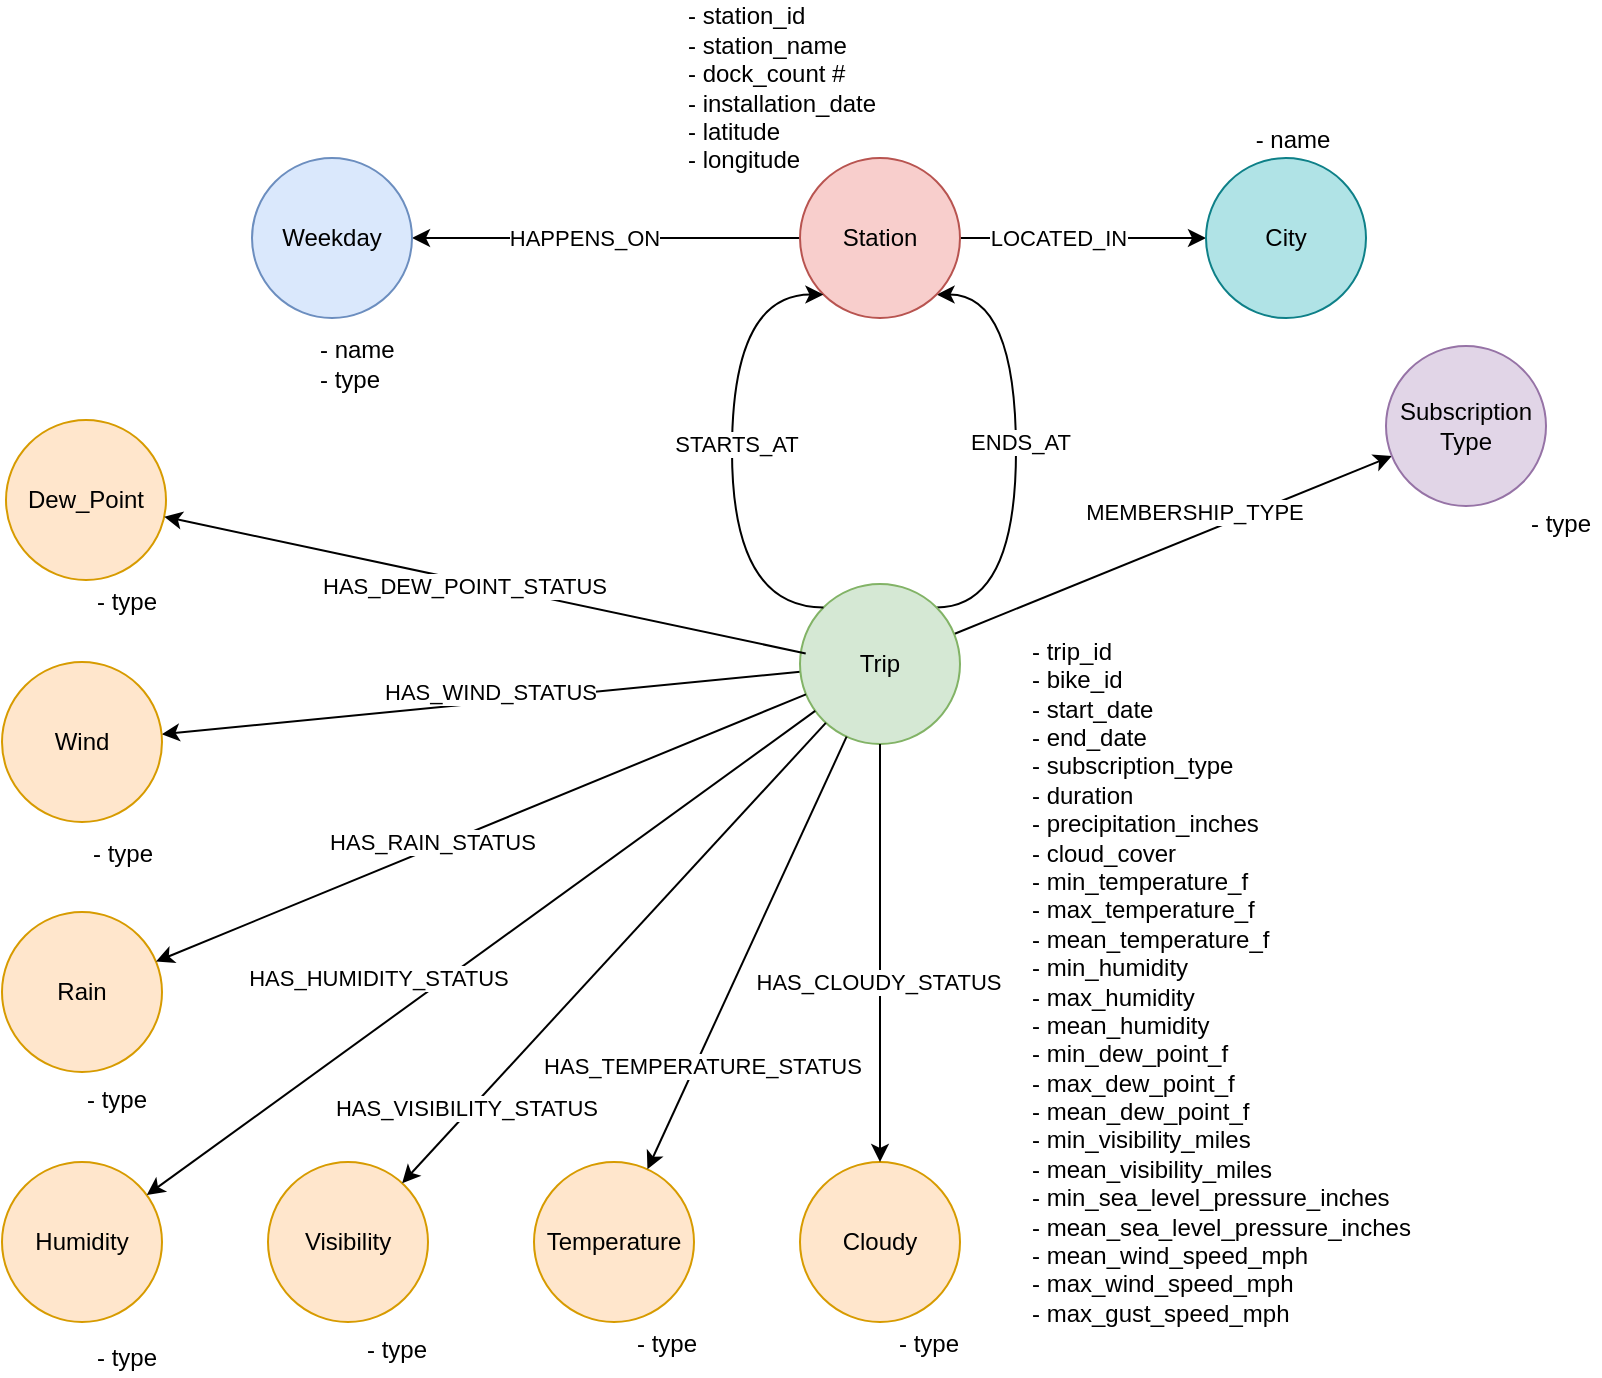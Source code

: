 <mxfile version="14.8.4" type="device" pages="4"><diagram id="IJZCahD86_1TcLqWCrEi" name="SF_Trip_Graph"><mxGraphModel dx="1422" dy="834" grid="0" gridSize="10" guides="1" tooltips="1" connect="1" arrows="1" fold="1" page="1" pageScale="1" pageWidth="1200" pageHeight="1920" math="0" shadow="0"><root><mxCell id="0"/><mxCell id="1" parent="0"/><mxCell id="RBRvoY5pQvg8rI7mHX9X-17" value="" style="edgeStyle=orthogonalEdgeStyle;rounded=0;orthogonalLoop=1;jettySize=auto;html=1;startArrow=none;startFill=0;endArrow=classic;endFill=1;curved=1;exitX=1;exitY=0;exitDx=0;exitDy=0;entryX=1;entryY=1;entryDx=0;entryDy=0;" parent="1" source="RBRvoY5pQvg8rI7mHX9X-10" target="RBRvoY5pQvg8rI7mHX9X-16" edge="1"><mxGeometry relative="1" as="geometry"><Array as="points"><mxPoint x="650" y="626"/><mxPoint x="650" y="469"/></Array></mxGeometry></mxCell><mxCell id="SVPr6D07vYZUoJaBWF7w-2" value="ENDS_AT" style="edgeLabel;html=1;align=center;verticalAlign=middle;resizable=0;points=[];" parent="RBRvoY5pQvg8rI7mHX9X-17" vertex="1" connectable="0"><mxGeometry x="-0.189" y="2" relative="1" as="geometry"><mxPoint x="4" y="-27" as="offset"/></mxGeometry></mxCell><mxCell id="RBRvoY5pQvg8rI7mHX9X-26" value="" style="edgeStyle=none;rounded=0;orthogonalLoop=1;jettySize=auto;html=1;startArrow=none;startFill=0;endArrow=classic;endFill=1;" parent="1" source="RBRvoY5pQvg8rI7mHX9X-10" target="RBRvoY5pQvg8rI7mHX9X-24" edge="1"><mxGeometry relative="1" as="geometry"><mxPoint x="491" y="750" as="sourcePoint"/></mxGeometry></mxCell><mxCell id="N5DGluroLECF6xUSNelx-9" value="HAS_WIND_STATUS" style="edgeLabel;html=1;align=center;verticalAlign=middle;resizable=0;points=[];" parent="RBRvoY5pQvg8rI7mHX9X-26" vertex="1" connectable="0"><mxGeometry x="-0.368" relative="1" as="geometry"><mxPoint x="-54" as="offset"/></mxGeometry></mxCell><mxCell id="RBRvoY5pQvg8rI7mHX9X-28" value="" style="edgeStyle=none;rounded=0;orthogonalLoop=1;jettySize=auto;html=1;startArrow=none;startFill=0;endArrow=classic;endFill=1;" parent="1" source="RBRvoY5pQvg8rI7mHX9X-10" target="RBRvoY5pQvg8rI7mHX9X-27" edge="1"><mxGeometry relative="1" as="geometry"/></mxCell><mxCell id="N5DGluroLECF6xUSNelx-10" value="MEMBERSHIP_TYPE" style="edgeLabel;html=1;align=center;verticalAlign=middle;resizable=0;points=[];" parent="RBRvoY5pQvg8rI7mHX9X-28" vertex="1" connectable="0"><mxGeometry x="0.384" relative="1" as="geometry"><mxPoint x="-32" as="offset"/></mxGeometry></mxCell><mxCell id="RBRvoY5pQvg8rI7mHX9X-10" value="Trip" style="ellipse;whiteSpace=wrap;html=1;aspect=fixed;fillColor=#d5e8d4;strokeColor=#82b366;" parent="1" vertex="1"><mxGeometry x="542" y="614" width="80" height="80" as="geometry"/></mxCell><mxCell id="PJ_rDyD9YnhAoGuoCWmx-2" value="" style="edgeStyle=orthogonalEdgeStyle;rounded=0;orthogonalLoop=1;jettySize=auto;html=1;" parent="1" source="RBRvoY5pQvg8rI7mHX9X-16" target="PJ_rDyD9YnhAoGuoCWmx-1" edge="1"><mxGeometry relative="1" as="geometry"/></mxCell><mxCell id="0Bquv9mE6RrZ8EWG7aKa-1" value="HAPPENS_ON" style="edgeLabel;html=1;align=center;verticalAlign=middle;resizable=0;points=[];" parent="PJ_rDyD9YnhAoGuoCWmx-2" vertex="1" connectable="0"><mxGeometry x="0.113" relative="1" as="geometry"><mxPoint as="offset"/></mxGeometry></mxCell><mxCell id="0Bquv9mE6RrZ8EWG7aKa-3" value="" style="rounded=0;orthogonalLoop=1;jettySize=auto;html=1;" parent="1" source="RBRvoY5pQvg8rI7mHX9X-16" target="0Bquv9mE6RrZ8EWG7aKa-2" edge="1"><mxGeometry relative="1" as="geometry"/></mxCell><mxCell id="TG6NdHGy4dKJrkKOWGwl-1" value="LOCATED_IN" style="edgeLabel;html=1;align=center;verticalAlign=middle;resizable=0;points=[];" vertex="1" connectable="0" parent="0Bquv9mE6RrZ8EWG7aKa-3"><mxGeometry x="-0.562" y="-2" relative="1" as="geometry"><mxPoint x="22" y="-2" as="offset"/></mxGeometry></mxCell><mxCell id="RBRvoY5pQvg8rI7mHX9X-16" value="Station" style="ellipse;whiteSpace=wrap;html=1;aspect=fixed;fillColor=#f8cecc;strokeColor=#b85450;" parent="1" vertex="1"><mxGeometry x="542" y="401" width="80" height="80" as="geometry"/></mxCell><mxCell id="RBRvoY5pQvg8rI7mHX9X-24" value="Wind" style="ellipse;whiteSpace=wrap;html=1;aspect=fixed;fillColor=#ffe6cc;strokeColor=#d79b00;" parent="1" vertex="1"><mxGeometry x="143" y="653" width="80" height="80" as="geometry"/></mxCell><mxCell id="RBRvoY5pQvg8rI7mHX9X-27" value="Subscription&lt;br&gt;Type" style="ellipse;whiteSpace=wrap;html=1;aspect=fixed;fillColor=#e1d5e7;strokeColor=#9673a6;" parent="1" vertex="1"><mxGeometry x="835" y="495" width="80" height="80" as="geometry"/></mxCell><mxCell id="RBRvoY5pQvg8rI7mHX9X-29" value="&lt;div&gt;- trip_id&lt;/div&gt;&lt;div&gt;- bike_id&lt;/div&gt;&lt;div&gt;- start_date&lt;br&gt;&lt;/div&gt;&lt;div&gt;- end_date&lt;/div&gt;&lt;div&gt;- subscription_type&lt;/div&gt;&lt;div&gt;- duration&lt;/div&gt;&lt;div&gt;- precipitation_inches&lt;/div&gt;&lt;div&gt;- cloud_cover&lt;/div&gt;- min_temperature_f&lt;div&gt;- max_temperature_f&lt;/div&gt;&lt;div&gt;- mean_temperature_f&lt;/div&gt;&lt;div&gt;&lt;span&gt;- min_humidity&lt;/span&gt;&lt;/div&gt;&lt;div&gt;- max_humidity&lt;span&gt;&lt;br&gt;&lt;/span&gt;&lt;/div&gt;&lt;div&gt;- mean_humidity&lt;br&gt;&lt;/div&gt;&lt;div&gt;- min_dew_point_f&lt;/div&gt;&lt;div&gt;- max_dew_point_f&lt;br&gt;&lt;/div&gt;&lt;div&gt;- mean_dew_point_f&lt;/div&gt;- min_visibility_miles&lt;div&gt;&lt;span&gt;- mean_visibility_miles&lt;/span&gt;&lt;/div&gt;&lt;div&gt;&lt;div&gt;- min_sea_level_pressure_inches&lt;br&gt;&lt;/div&gt;&lt;div&gt;- mean_sea_level_pressure_inches&lt;/div&gt;&lt;/div&gt;&lt;div&gt;&lt;div&gt;- mean_wind_speed_mph&lt;/div&gt;&lt;div&gt;- max_wind_speed_mph&lt;/div&gt;&lt;div&gt;- max_gust_speed_mph&lt;/div&gt;&lt;/div&gt;" style="text;html=1;align=left;verticalAlign=middle;resizable=0;points=[];autosize=1;strokeColor=none;" parent="1" vertex="1"><mxGeometry x="656" y="643" width="199" height="340" as="geometry"/></mxCell><mxCell id="N5DGluroLECF6xUSNelx-16" value="- station_id&lt;br&gt;- station_name&lt;br&gt;- dock_count #&lt;br&gt;&lt;div&gt;&lt;span&gt;- installation_date&lt;/span&gt;&lt;/div&gt;&lt;div&gt;&lt;span&gt;- latitude&lt;/span&gt;&lt;/div&gt;&lt;div&gt;&lt;span&gt;- longitude&lt;/span&gt;&lt;/div&gt;" style="text;html=1;align=left;verticalAlign=middle;resizable=0;points=[];autosize=1;strokeColor=none;" parent="1" vertex="1"><mxGeometry x="484" y="322" width="104" height="88" as="geometry"/></mxCell><mxCell id="hJZu2xhl5T5TYTNugXL3-1" value="" style="edgeStyle=orthogonalEdgeStyle;rounded=0;orthogonalLoop=1;jettySize=auto;html=1;startArrow=none;startFill=0;endArrow=classic;endFill=1;curved=1;exitX=0;exitY=0;exitDx=0;exitDy=0;entryX=0;entryY=1;entryDx=0;entryDy=0;" parent="1" source="RBRvoY5pQvg8rI7mHX9X-10" target="RBRvoY5pQvg8rI7mHX9X-16" edge="1"><mxGeometry relative="1" as="geometry"><mxPoint x="494.004" y="631.436" as="sourcePoint"/><mxPoint x="494.004" y="475.004" as="targetPoint"/><Array as="points"><mxPoint x="508" y="626"/><mxPoint x="508" y="469"/></Array></mxGeometry></mxCell><mxCell id="hJZu2xhl5T5TYTNugXL3-2" value="STARTS_AT" style="edgeLabel;html=1;align=center;verticalAlign=middle;resizable=0;points=[];" parent="hJZu2xhl5T5TYTNugXL3-1" vertex="1" connectable="0"><mxGeometry x="-0.189" y="2" relative="1" as="geometry"><mxPoint x="4" y="-27" as="offset"/></mxGeometry></mxCell><mxCell id="PJ_rDyD9YnhAoGuoCWmx-1" value="Weekday" style="ellipse;whiteSpace=wrap;html=1;aspect=fixed;fillColor=#dae8fc;strokeColor=#6c8ebf;" parent="1" vertex="1"><mxGeometry x="268" y="401" width="80" height="80" as="geometry"/></mxCell><mxCell id="PJ_rDyD9YnhAoGuoCWmx-6" value="- name&lt;br&gt;- type" style="text;html=1;align=left;verticalAlign=middle;resizable=0;points=[];autosize=1;strokeColor=none;" parent="1" vertex="1"><mxGeometry x="299.5" y="488" width="47" height="32" as="geometry"/></mxCell><mxCell id="0Bquv9mE6RrZ8EWG7aKa-2" value="City" style="ellipse;whiteSpace=wrap;html=1;aspect=fixed;fillColor=#b0e3e6;strokeColor=#0e8088;" parent="1" vertex="1"><mxGeometry x="745" y="401" width="80" height="80" as="geometry"/></mxCell><mxCell id="0Bquv9mE6RrZ8EWG7aKa-4" value="- name" style="text;html=1;align=center;verticalAlign=middle;resizable=0;points=[];autosize=1;strokeColor=none;" parent="1" vertex="1"><mxGeometry x="764" y="383" width="47" height="18" as="geometry"/></mxCell><mxCell id="yzVtCRGCDftNEQWPt6jI-1" value="Humidity" style="ellipse;whiteSpace=wrap;html=1;aspect=fixed;fillColor=#ffe6cc;strokeColor=#d79b00;" parent="1" vertex="1"><mxGeometry x="143" y="903" width="80" height="80" as="geometry"/></mxCell><mxCell id="yzVtCRGCDftNEQWPt6jI-2" value="Cloudy" style="ellipse;whiteSpace=wrap;html=1;aspect=fixed;fillColor=#ffe6cc;strokeColor=#d79b00;" parent="1" vertex="1"><mxGeometry x="542" y="903" width="80" height="80" as="geometry"/></mxCell><mxCell id="yzVtCRGCDftNEQWPt6jI-3" value="Visibility" style="ellipse;whiteSpace=wrap;html=1;aspect=fixed;fillColor=#ffe6cc;strokeColor=#d79b00;" parent="1" vertex="1"><mxGeometry x="276" y="903" width="80" height="80" as="geometry"/></mxCell><mxCell id="yzVtCRGCDftNEQWPt6jI-4" value="Rain" style="ellipse;whiteSpace=wrap;html=1;aspect=fixed;fillColor=#ffe6cc;strokeColor=#d79b00;" parent="1" vertex="1"><mxGeometry x="143" y="778" width="80" height="80" as="geometry"/></mxCell><mxCell id="yzVtCRGCDftNEQWPt6jI-5" value="Temperature" style="ellipse;whiteSpace=wrap;html=1;aspect=fixed;fillColor=#ffe6cc;strokeColor=#d79b00;" parent="1" vertex="1"><mxGeometry x="409" y="903" width="80" height="80" as="geometry"/></mxCell><mxCell id="yzVtCRGCDftNEQWPt6jI-6" value="" style="endArrow=classic;html=1;" parent="1" source="RBRvoY5pQvg8rI7mHX9X-10" target="yzVtCRGCDftNEQWPt6jI-3" edge="1"><mxGeometry width="50" height="50" relative="1" as="geometry"><mxPoint x="465" y="650" as="sourcePoint"/><mxPoint x="515" y="600" as="targetPoint"/></mxGeometry></mxCell><mxCell id="yzVtCRGCDftNEQWPt6jI-16" value="HAS_VISIBILITY_STATUS" style="edgeLabel;html=1;align=center;verticalAlign=middle;resizable=0;points=[];" parent="yzVtCRGCDftNEQWPt6jI-6" vertex="1" connectable="0"><mxGeometry x="0.513" y="-2" relative="1" as="geometry"><mxPoint x="-19" y="20" as="offset"/></mxGeometry></mxCell><mxCell id="yzVtCRGCDftNEQWPt6jI-7" value="" style="endArrow=classic;html=1;" parent="1" source="RBRvoY5pQvg8rI7mHX9X-10" target="yzVtCRGCDftNEQWPt6jI-2" edge="1"><mxGeometry width="50" height="50" relative="1" as="geometry"><mxPoint x="465" y="650" as="sourcePoint"/><mxPoint x="515" y="600" as="targetPoint"/></mxGeometry></mxCell><mxCell id="yzVtCRGCDftNEQWPt6jI-18" value="HAS_CLOUDY_STATUS" style="edgeLabel;html=1;align=center;verticalAlign=middle;resizable=0;points=[];" parent="yzVtCRGCDftNEQWPt6jI-7" vertex="1" connectable="0"><mxGeometry x="0.139" y="-1" relative="1" as="geometry"><mxPoint as="offset"/></mxGeometry></mxCell><mxCell id="yzVtCRGCDftNEQWPt6jI-8" value="" style="endArrow=classic;html=1;" parent="1" source="RBRvoY5pQvg8rI7mHX9X-10" target="yzVtCRGCDftNEQWPt6jI-5" edge="1"><mxGeometry width="50" height="50" relative="1" as="geometry"><mxPoint x="465" y="650" as="sourcePoint"/><mxPoint x="515" y="600" as="targetPoint"/></mxGeometry></mxCell><mxCell id="yzVtCRGCDftNEQWPt6jI-17" value="HAS_TEMPERATURE_STATUS" style="edgeLabel;html=1;align=center;verticalAlign=middle;resizable=0;points=[];" parent="yzVtCRGCDftNEQWPt6jI-8" vertex="1" connectable="0"><mxGeometry x="0.328" y="-2" relative="1" as="geometry"><mxPoint x="-5" y="22" as="offset"/></mxGeometry></mxCell><mxCell id="yzVtCRGCDftNEQWPt6jI-9" value="" style="endArrow=classic;html=1;" parent="1" source="RBRvoY5pQvg8rI7mHX9X-10" target="yzVtCRGCDftNEQWPt6jI-4" edge="1"><mxGeometry width="50" height="50" relative="1" as="geometry"><mxPoint x="465" y="650" as="sourcePoint"/><mxPoint x="183" y="781" as="targetPoint"/></mxGeometry></mxCell><mxCell id="yzVtCRGCDftNEQWPt6jI-14" value="HAS_RAIN_STATUS" style="edgeLabel;html=1;align=center;verticalAlign=middle;resizable=0;points=[];" parent="yzVtCRGCDftNEQWPt6jI-9" vertex="1" connectable="0"><mxGeometry x="0.144" y="-3" relative="1" as="geometry"><mxPoint as="offset"/></mxGeometry></mxCell><mxCell id="yzVtCRGCDftNEQWPt6jI-10" value="" style="endArrow=classic;html=1;" parent="1" source="RBRvoY5pQvg8rI7mHX9X-10" target="yzVtCRGCDftNEQWPt6jI-1" edge="1"><mxGeometry width="50" height="50" relative="1" as="geometry"><mxPoint x="465" y="650" as="sourcePoint"/><mxPoint x="515" y="600" as="targetPoint"/></mxGeometry></mxCell><mxCell id="yzVtCRGCDftNEQWPt6jI-15" value="HAS_HUMIDITY_STATUS" style="edgeLabel;html=1;align=center;verticalAlign=middle;resizable=0;points=[];" parent="yzVtCRGCDftNEQWPt6jI-10" vertex="1" connectable="0"><mxGeometry x="0.203" y="-3" relative="1" as="geometry"><mxPoint x="-16" y="-10" as="offset"/></mxGeometry></mxCell><mxCell id="yzVtCRGCDftNEQWPt6jI-11" value="Dew_Point" style="ellipse;whiteSpace=wrap;html=1;aspect=fixed;fillColor=#ffe6cc;strokeColor=#d79b00;" parent="1" vertex="1"><mxGeometry x="145" y="532" width="80" height="80" as="geometry"/></mxCell><mxCell id="yzVtCRGCDftNEQWPt6jI-12" value="" style="endArrow=classic;html=1;" parent="1" target="yzVtCRGCDftNEQWPt6jI-11" edge="1"><mxGeometry width="50" height="50" relative="1" as="geometry"><mxPoint x="544.867" y="648.716" as="sourcePoint"/><mxPoint x="118" y="229" as="targetPoint"/></mxGeometry></mxCell><mxCell id="yzVtCRGCDftNEQWPt6jI-13" value="HAS_DEW_POINT_STATUS" style="edgeLabel;html=1;align=center;verticalAlign=middle;resizable=0;points=[];" parent="yzVtCRGCDftNEQWPt6jI-12" vertex="1" connectable="0"><mxGeometry x="0.267" y="-1" relative="1" as="geometry"><mxPoint x="32" y="10" as="offset"/></mxGeometry></mxCell><mxCell id="yzVtCRGCDftNEQWPt6jI-19" value="- type" style="text;html=1;align=center;verticalAlign=middle;resizable=0;points=[];autosize=1;strokeColor=none;" parent="1" vertex="1"><mxGeometry x="586" y="985" width="40" height="18" as="geometry"/></mxCell><mxCell id="yzVtCRGCDftNEQWPt6jI-20" value="- type" style="text;html=1;align=center;verticalAlign=middle;resizable=0;points=[];autosize=1;strokeColor=none;" parent="1" vertex="1"><mxGeometry x="455" y="985" width="40" height="18" as="geometry"/></mxCell><mxCell id="yzVtCRGCDftNEQWPt6jI-21" value="- type" style="text;html=1;align=center;verticalAlign=middle;resizable=0;points=[];autosize=1;strokeColor=none;" parent="1" vertex="1"><mxGeometry x="320" y="988" width="40" height="18" as="geometry"/></mxCell><mxCell id="yzVtCRGCDftNEQWPt6jI-22" value="- type" style="text;html=1;align=center;verticalAlign=middle;resizable=0;points=[];autosize=1;strokeColor=none;" parent="1" vertex="1"><mxGeometry x="185" y="992" width="40" height="18" as="geometry"/></mxCell><mxCell id="yzVtCRGCDftNEQWPt6jI-23" value="- type" style="text;html=1;align=center;verticalAlign=middle;resizable=0;points=[];autosize=1;strokeColor=none;" parent="1" vertex="1"><mxGeometry x="180" y="863" width="40" height="18" as="geometry"/></mxCell><mxCell id="yzVtCRGCDftNEQWPt6jI-24" value="- type" style="text;html=1;align=center;verticalAlign=middle;resizable=0;points=[];autosize=1;strokeColor=none;" parent="1" vertex="1"><mxGeometry x="183" y="740" width="40" height="18" as="geometry"/></mxCell><mxCell id="yzVtCRGCDftNEQWPt6jI-25" value="- type" style="text;html=1;align=center;verticalAlign=middle;resizable=0;points=[];autosize=1;strokeColor=none;" parent="1" vertex="1"><mxGeometry x="185" y="614" width="40" height="18" as="geometry"/></mxCell><mxCell id="yzVtCRGCDftNEQWPt6jI-26" value="- type" style="text;html=1;align=center;verticalAlign=middle;resizable=0;points=[];autosize=1;strokeColor=none;" parent="1" vertex="1"><mxGeometry x="902" y="575" width="40" height="18" as="geometry"/></mxCell></root></mxGraphModel></diagram><diagram id="OYqGEJ_7tgKmAvIihc0E" name="Start-Stop Projection"><mxGraphModel dx="700" dy="727" grid="0" gridSize="10" guides="1" tooltips="1" connect="1" arrows="1" fold="1" page="1" pageScale="1" pageWidth="1200" pageHeight="1920" math="0" shadow="0"><root><mxCell id="y28wS7otYP-U5dVAsgbT-0"/><mxCell id="y28wS7otYP-U5dVAsgbT-1" parent="y28wS7otYP-U5dVAsgbT-0"/><mxCell id="LceyJF6UUQUSJmbc_A30-3" value="" style="edgeStyle=none;rounded=0;orthogonalLoop=1;jettySize=auto;html=1;" parent="y28wS7otYP-U5dVAsgbT-1" source="LceyJF6UUQUSJmbc_A30-0" target="LceyJF6UUQUSJmbc_A30-1" edge="1"><mxGeometry relative="1" as="geometry"><mxPoint x="427" y="431" as="targetPoint"/></mxGeometry></mxCell><mxCell id="LceyJF6UUQUSJmbc_A30-4" value="TRIP_GOES_FROM" style="edgeLabel;html=1;align=center;verticalAlign=middle;resizable=0;points=[];" parent="LceyJF6UUQUSJmbc_A30-3" vertex="1" connectable="0"><mxGeometry x="-0.36" relative="1" as="geometry"><mxPoint x="24" as="offset"/></mxGeometry></mxCell><mxCell id="LceyJF6UUQUSJmbc_A30-0" value="Start_Station_ Name" style="ellipse;whiteSpace=wrap;html=1;aspect=fixed;fillColor=#dae8fc;strokeColor=#6c8ebf;" parent="y28wS7otYP-U5dVAsgbT-1" vertex="1"><mxGeometry x="267" y="391" width="80" height="80" as="geometry"/></mxCell><mxCell id="LceyJF6UUQUSJmbc_A30-1" value="End_Station_ Name" style="ellipse;whiteSpace=wrap;html=1;aspect=fixed;fillColor=#f8cecc;strokeColor=#b85450;" parent="y28wS7otYP-U5dVAsgbT-1" vertex="1"><mxGeometry x="522" y="391" width="80" height="80" as="geometry"/></mxCell></root></mxGraphModel></diagram><diagram id="ZCXXsvvXniSWRW6k6W-N" name="Start_Station-Subscriber"><mxGraphModel dx="700" dy="727" grid="0" gridSize="10" guides="1" tooltips="1" connect="1" arrows="1" fold="1" page="1" pageScale="1" pageWidth="1200" pageHeight="1920" math="0" shadow="0"><root><mxCell id="MUWCrQGvBN1OI4G6aV7l-0"/><mxCell id="MUWCrQGvBN1OI4G6aV7l-1" parent="MUWCrQGvBN1OI4G6aV7l-0"/><mxCell id="ozP3y4HQNkaqu3s_0vhJ-0" value="" style="edgeStyle=none;rounded=0;orthogonalLoop=1;jettySize=auto;html=1;" parent="MUWCrQGvBN1OI4G6aV7l-1" source="ozP3y4HQNkaqu3s_0vhJ-2" target="ozP3y4HQNkaqu3s_0vhJ-3" edge="1"><mxGeometry relative="1" as="geometry"><mxPoint x="427" y="431" as="targetPoint"/></mxGeometry></mxCell><mxCell id="ozP3y4HQNkaqu3s_0vhJ-1" value="COUNT_OF_TRIPS_BY_&lt;br&gt;MEMBERSHIP_TYPE" style="edgeLabel;html=1;align=center;verticalAlign=middle;resizable=0;points=[];" parent="ozP3y4HQNkaqu3s_0vhJ-0" vertex="1" connectable="0"><mxGeometry x="-0.36" relative="1" as="geometry"><mxPoint x="28" y="-8" as="offset"/></mxGeometry></mxCell><mxCell id="ozP3y4HQNkaqu3s_0vhJ-2" value="Start_Station_ Name" style="ellipse;whiteSpace=wrap;html=1;aspect=fixed;fillColor=#dae8fc;strokeColor=#6c8ebf;" parent="MUWCrQGvBN1OI4G6aV7l-1" vertex="1"><mxGeometry x="267" y="391" width="80" height="80" as="geometry"/></mxCell><mxCell id="ozP3y4HQNkaqu3s_0vhJ-3" value="Subscription_&lt;br&gt;Type" style="ellipse;whiteSpace=wrap;html=1;aspect=fixed;fillColor=#e1d5e7;strokeColor=#9673a6;" parent="MUWCrQGvBN1OI4G6aV7l-1" vertex="1"><mxGeometry x="522" y="391" width="80" height="80" as="geometry"/></mxCell></root></mxGraphModel></diagram><diagram id="qpsdGDfv6Ovsn8Q21g9l" name="Notes"><mxGraphModel dx="1422" dy="737" grid="0" gridSize="10" guides="1" tooltips="1" connect="1" arrows="1" fold="1" page="1" pageScale="1" pageWidth="1200" pageHeight="1920" math="0" shadow="0"><root><mxCell id="yrHvHGPCym0Rc8tgNNej-0"/><mxCell id="yrHvHGPCym0Rc8tgNNej-1" parent="yrHvHGPCym0Rc8tgNNej-0"/><mxCell id="yrHvHGPCym0Rc8tgNNej-2" value="&lt;div style=&quot;text-align: left&quot;&gt;* Notes:&amp;nbsp;&lt;/div&gt;&lt;div style=&quot;text-align: left&quot;&gt;- Reduce the data set to 6 months - 1 year of time starting with the most recent data.&amp;nbsp; The installation dates on the stations are different so we don't want to use the older data.&amp;nbsp;&lt;/div&gt;&lt;div style=&quot;text-align: left&quot;&gt;- Need to figure out how I want to weight values between stations.&amp;nbsp; Maybe sum of trips between them?&amp;nbsp;&lt;/div&gt;&lt;div style=&quot;text-align: left&quot;&gt;- Granularity of weather data is on the day level while&amp;nbsp;&lt;/div&gt;&lt;div style=&quot;text-align: left&quot;&gt;- Should remove outliers with duration times that are ridiculously high&amp;nbsp;&lt;/div&gt;" style="text;html=1;align=center;verticalAlign=middle;resizable=0;points=[];autosize=1;strokeColor=none;" vertex="1" parent="yrHvHGPCym0Rc8tgNNej-1"><mxGeometry x="174" y="216" width="938" height="74" as="geometry"/></mxCell></root></mxGraphModel></diagram></mxfile>